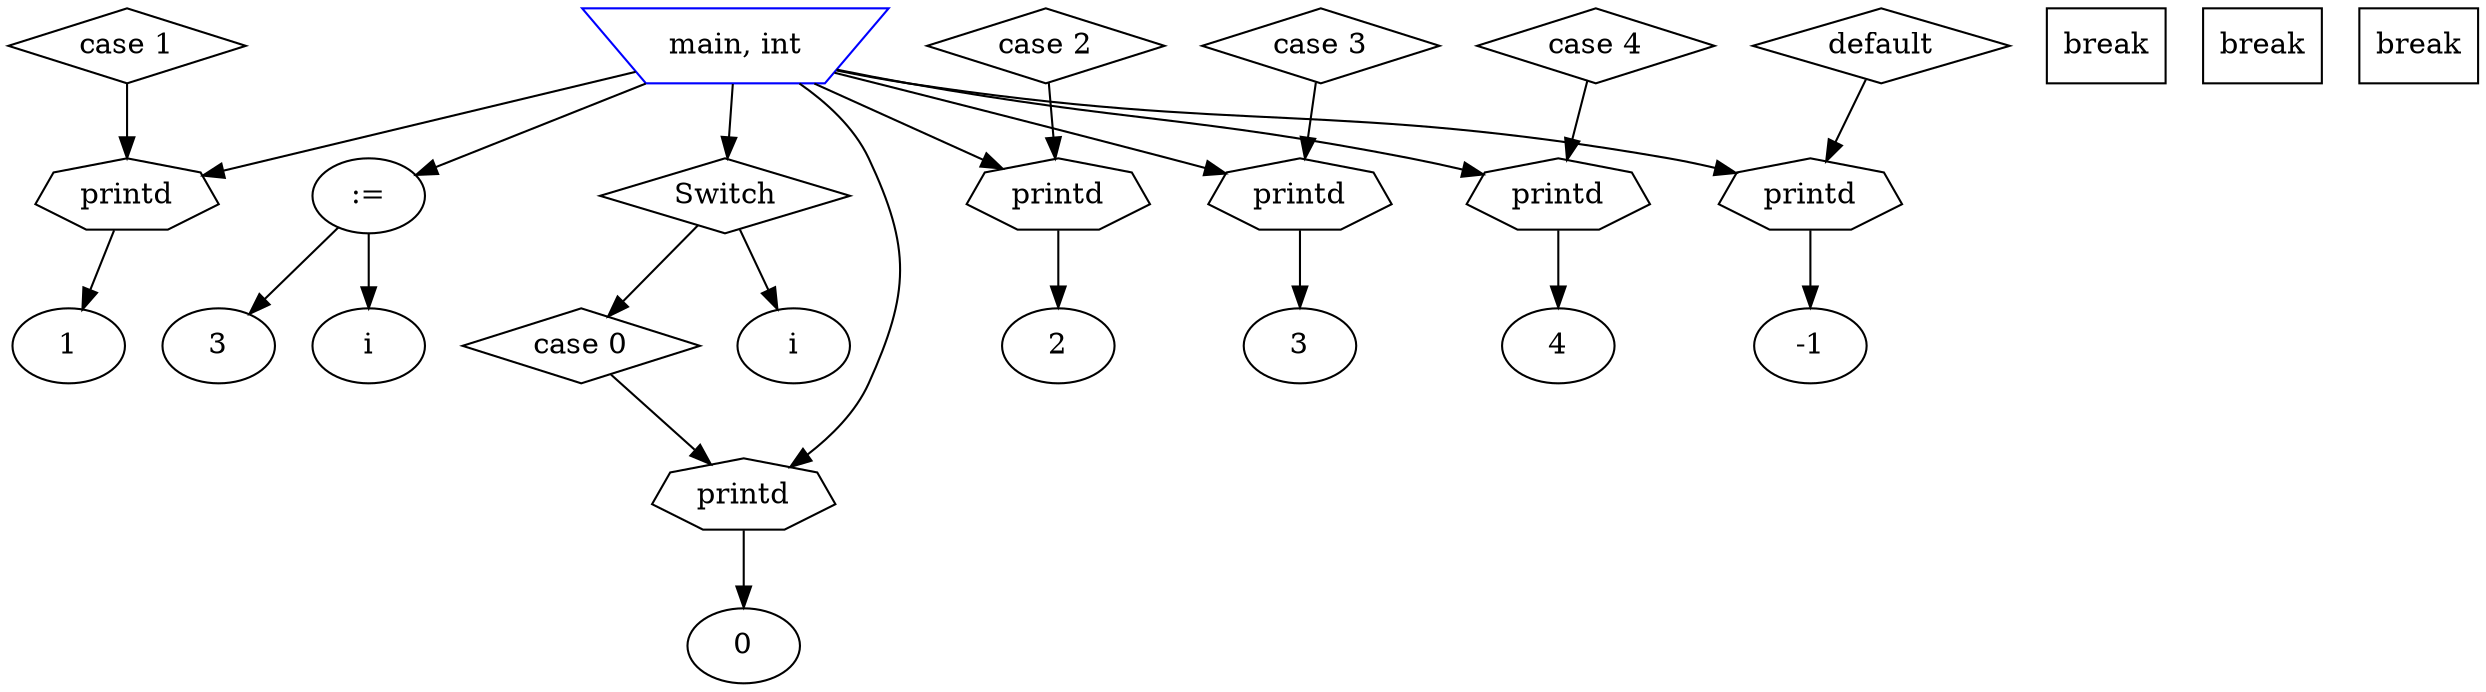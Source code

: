 digraph G {

node_0 [label="main, int" shape=invtrapezium color=blue];
node_1 [label=":=" shape=ellipse];
node_2 [label="i" shape=ellipse];
node_3 [label="3" shape=ellipse];
node_4 [label="Switch" shape=diamond];
node_5 [label="i" shape=ellipse];
node_6 [label="case 0" shape=diamond];
node_7 [label="printd" shape=septagon];
node_8 [label="0" shape=ellipse];
node_9 [label="break" shape=rectangle];
node_10 [label="case 1" shape=diamond];
node_11 [label="printd" shape=septagon];
node_12 [label="1" shape=ellipse];
node_13 [label="break" shape=rectangle];
node_14 [label="case 2" shape=diamond];
node_15 [label="printd" shape=septagon];
node_16 [label="2" shape=ellipse];
node_17 [label="break" shape=rectangle];
node_18 [label="case 3" shape=diamond];
node_19 [label="printd" shape=septagon];
node_20 [label="3" shape=ellipse];
node_21 [label="case 4" shape=diamond];
node_22 [label="printd" shape=septagon];
node_23 [label="4" shape=ellipse];
node_24 [label="default" shape=diamond];
node_25 [label="printd" shape=septagon];
node_26 [label="-1" shape=ellipse];

node_1 -> node_2
node_0 -> node_1
node_1 -> node_3
node_4 -> node_5
node_0 -> node_4
node_4 -> node_6
node_6 -> node_7
node_7 -> node_8
node_0 -> node_7
node_10 -> node_11
node_11 -> node_12
node_0 -> node_11
node_14 -> node_15
node_15 -> node_16
node_0 -> node_15
node_18 -> node_19
node_19 -> node_20
node_0 -> node_19
node_21 -> node_22
node_22 -> node_23
node_0 -> node_22
node_24 -> node_25
node_25 -> node_26
node_0 -> node_25
}